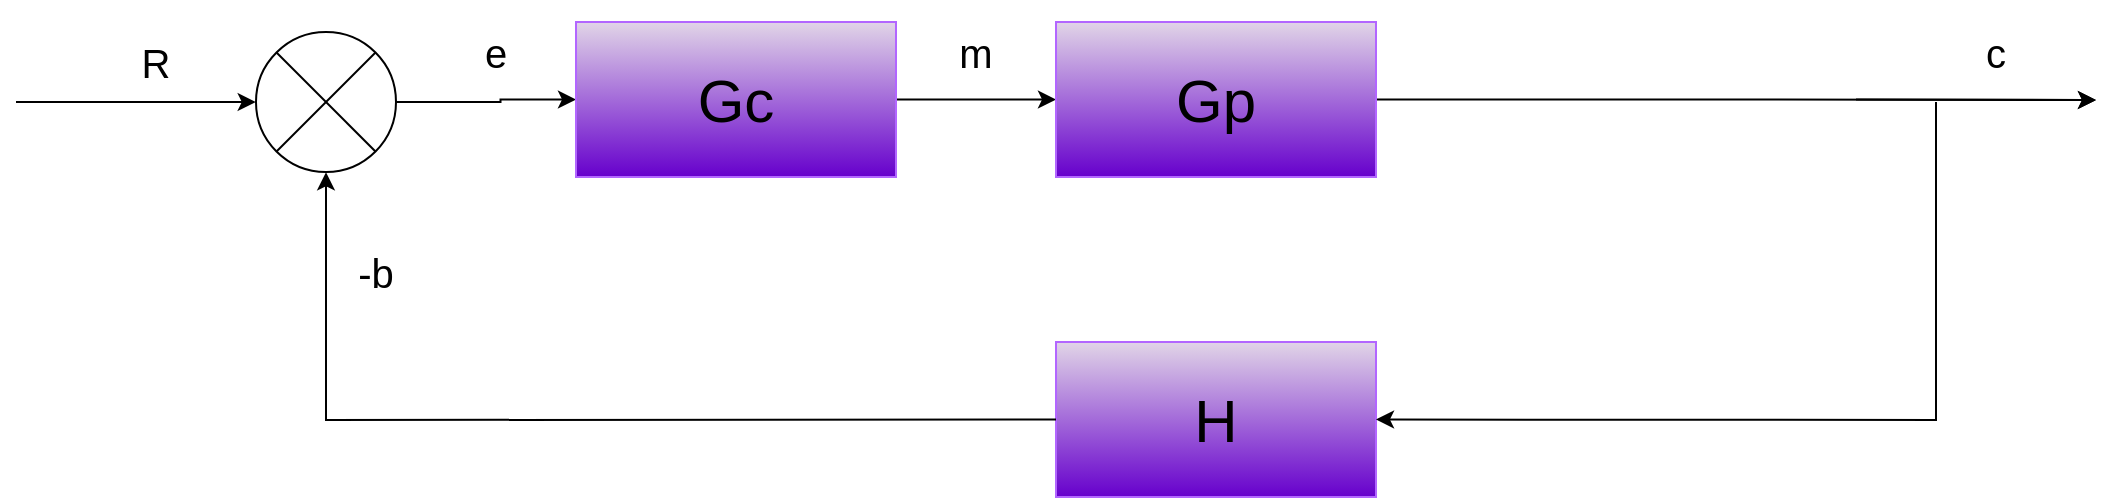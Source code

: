 <mxfile version="24.7.7">
  <diagram name="Page-1" id="dKGTmBD2gazZT_joY7rI">
    <mxGraphModel dx="1247" dy="636" grid="1" gridSize="10" guides="1" tooltips="1" connect="1" arrows="1" fold="1" page="1" pageScale="1" pageWidth="850" pageHeight="1100" math="0" shadow="0">
      <root>
        <mxCell id="0" />
        <mxCell id="1" parent="0" />
        <mxCell id="eRmZoqG796YqX_fro0qS-8" style="edgeStyle=orthogonalEdgeStyle;rounded=0;orthogonalLoop=1;jettySize=auto;html=1;exitX=0.855;exitY=0.855;exitDx=0;exitDy=0;exitPerimeter=0;" edge="1" parent="1" source="eRmZoqG796YqX_fro0qS-1" target="eRmZoqG796YqX_fro0qS-3">
          <mxGeometry relative="1" as="geometry" />
        </mxCell>
        <mxCell id="eRmZoqG796YqX_fro0qS-1" value="" style="verticalLabelPosition=bottom;verticalAlign=top;html=1;shape=mxgraph.flowchart.summing_function;rotation=-45;" vertex="1" parent="1">
          <mxGeometry x="280" y="125" width="70" height="70" as="geometry" />
        </mxCell>
        <mxCell id="eRmZoqG796YqX_fro0qS-9" style="edgeStyle=orthogonalEdgeStyle;rounded=0;orthogonalLoop=1;jettySize=auto;html=1;entryX=0;entryY=0.5;entryDx=0;entryDy=0;" edge="1" parent="1" source="eRmZoqG796YqX_fro0qS-3" target="eRmZoqG796YqX_fro0qS-4">
          <mxGeometry relative="1" as="geometry" />
        </mxCell>
        <mxCell id="eRmZoqG796YqX_fro0qS-3" value="&lt;font style=&quot;font-size: 30px;&quot;&gt;Gc&lt;/font&gt;" style="rounded=0;whiteSpace=wrap;html=1;fillColor=#e1d5e7;strokeColor=#B266FF;gradientColor=#6600CC;" vertex="1" parent="1">
          <mxGeometry x="440" y="120" width="160" height="77.5" as="geometry" />
        </mxCell>
        <mxCell id="eRmZoqG796YqX_fro0qS-10" style="edgeStyle=orthogonalEdgeStyle;rounded=0;orthogonalLoop=1;jettySize=auto;html=1;" edge="1" parent="1" source="eRmZoqG796YqX_fro0qS-4">
          <mxGeometry relative="1" as="geometry">
            <mxPoint x="1200" y="159" as="targetPoint" />
          </mxGeometry>
        </mxCell>
        <mxCell id="eRmZoqG796YqX_fro0qS-4" value="&lt;font style=&quot;font-size: 30px;&quot;&gt;Gp&lt;/font&gt;" style="rounded=0;whiteSpace=wrap;html=1;strokeColor=#B266FF;align=center;verticalAlign=middle;fontFamily=Helvetica;fontSize=12;fontColor=default;fillColor=#e1d5e7;gradientColor=#6600CC;" vertex="1" parent="1">
          <mxGeometry x="680" y="120" width="160" height="77.5" as="geometry" />
        </mxCell>
        <mxCell id="eRmZoqG796YqX_fro0qS-6" value="&lt;font style=&quot;font-size: 30px;&quot;&gt;H&lt;/font&gt;" style="rounded=0;whiteSpace=wrap;html=1;strokeColor=#B266FF;align=center;verticalAlign=middle;fontFamily=Helvetica;fontSize=12;fontColor=default;fillColor=#e1d5e7;gradientColor=#6600CC;" vertex="1" parent="1">
          <mxGeometry x="680" y="280" width="160" height="77.5" as="geometry" />
        </mxCell>
        <mxCell id="eRmZoqG796YqX_fro0qS-7" value="" style="endArrow=classic;html=1;rounded=0;entryX=0.145;entryY=0.145;entryDx=0;entryDy=0;entryPerimeter=0;" edge="1" parent="1" target="eRmZoqG796YqX_fro0qS-1">
          <mxGeometry width="50" height="50" relative="1" as="geometry">
            <mxPoint x="160" y="160" as="sourcePoint" />
            <mxPoint x="240" y="140" as="targetPoint" />
          </mxGeometry>
        </mxCell>
        <mxCell id="eRmZoqG796YqX_fro0qS-11" value="" style="endArrow=classic;html=1;rounded=0;exitX=1;exitY=0.5;exitDx=0;exitDy=0;" edge="1" parent="1">
          <mxGeometry width="50" height="50" relative="1" as="geometry">
            <mxPoint x="1080" y="158.75" as="sourcePoint" />
            <mxPoint x="1200" y="159" as="targetPoint" />
          </mxGeometry>
        </mxCell>
        <mxCell id="eRmZoqG796YqX_fro0qS-12" value="" style="endArrow=classic;html=1;rounded=0;entryX=1;entryY=0.5;entryDx=0;entryDy=0;" edge="1" parent="1" target="eRmZoqG796YqX_fro0qS-6">
          <mxGeometry width="50" height="50" relative="1" as="geometry">
            <mxPoint x="1120" y="160" as="sourcePoint" />
            <mxPoint x="1020" y="270" as="targetPoint" />
            <Array as="points">
              <mxPoint x="1120" y="319" />
            </Array>
          </mxGeometry>
        </mxCell>
        <mxCell id="eRmZoqG796YqX_fro0qS-13" value="" style="endArrow=classic;html=1;rounded=0;entryX=0.145;entryY=0.855;entryDx=0;entryDy=0;exitX=0;exitY=0.5;exitDx=0;exitDy=0;entryPerimeter=0;" edge="1" parent="1" source="eRmZoqG796YqX_fro0qS-6" target="eRmZoqG796YqX_fro0qS-1">
          <mxGeometry width="50" height="50" relative="1" as="geometry">
            <mxPoint x="1130" y="170" as="sourcePoint" />
            <mxPoint x="850" y="329" as="targetPoint" />
            <Array as="points">
              <mxPoint x="315" y="319" />
            </Array>
          </mxGeometry>
        </mxCell>
        <mxCell id="eRmZoqG796YqX_fro0qS-14" value="&lt;font style=&quot;font-size: 20px;&quot;&gt;R&lt;/font&gt;" style="text;html=1;align=center;verticalAlign=middle;whiteSpace=wrap;rounded=0;" vertex="1" parent="1">
          <mxGeometry x="200" y="125" width="60" height="30" as="geometry" />
        </mxCell>
        <mxCell id="eRmZoqG796YqX_fro0qS-15" value="&lt;span style=&quot;font-size: 20px;&quot;&gt;-b&lt;/span&gt;" style="text;html=1;align=center;verticalAlign=middle;whiteSpace=wrap;rounded=0;" vertex="1" parent="1">
          <mxGeometry x="310" y="230" width="60" height="30" as="geometry" />
        </mxCell>
        <mxCell id="eRmZoqG796YqX_fro0qS-16" value="&lt;span style=&quot;font-size: 20px;&quot;&gt;e&lt;/span&gt;" style="text;html=1;align=center;verticalAlign=middle;whiteSpace=wrap;rounded=0;" vertex="1" parent="1">
          <mxGeometry x="370" y="120" width="60" height="30" as="geometry" />
        </mxCell>
        <mxCell id="eRmZoqG796YqX_fro0qS-17" value="&lt;span style=&quot;font-size: 20px;&quot;&gt;m&lt;/span&gt;" style="text;html=1;align=center;verticalAlign=middle;whiteSpace=wrap;rounded=0;" vertex="1" parent="1">
          <mxGeometry x="610" y="120" width="60" height="30" as="geometry" />
        </mxCell>
        <mxCell id="eRmZoqG796YqX_fro0qS-18" value="&lt;span style=&quot;font-size: 20px;&quot;&gt;c&lt;/span&gt;" style="text;html=1;align=center;verticalAlign=middle;whiteSpace=wrap;rounded=0;" vertex="1" parent="1">
          <mxGeometry x="1120" y="120" width="60" height="30" as="geometry" />
        </mxCell>
      </root>
    </mxGraphModel>
  </diagram>
</mxfile>
